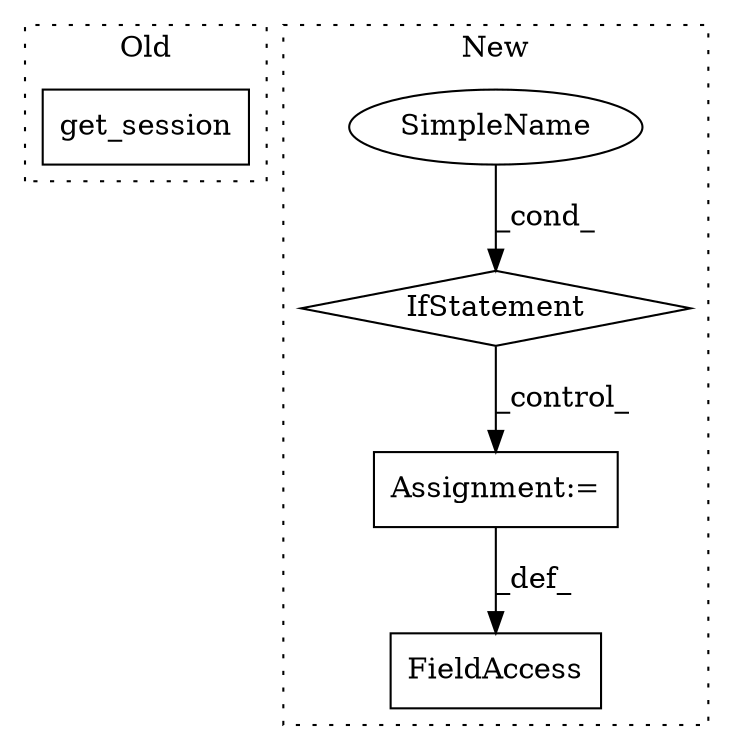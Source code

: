 digraph G {
subgraph cluster0 {
1 [label="get_session" a="32" s="974" l="13" shape="box"];
label = "Old";
style="dotted";
}
subgraph cluster1 {
2 [label="IfStatement" a="25" s="13855,13881" l="4,2" shape="diamond"];
3 [label="Assignment:=" a="7" s="14004" l="1" shape="box"];
4 [label="SimpleName" a="42" s="" l="" shape="ellipse"];
5 [label="FieldAccess" a="22" s="14000" l="4" shape="box"];
label = "New";
style="dotted";
}
2 -> 3 [label="_control_"];
3 -> 5 [label="_def_"];
4 -> 2 [label="_cond_"];
}